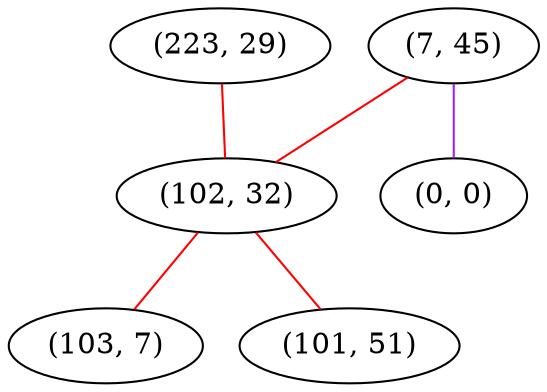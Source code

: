 graph "" {
"(223, 29)";
"(7, 45)";
"(102, 32)";
"(103, 7)";
"(0, 0)";
"(101, 51)";
"(223, 29)" -- "(102, 32)"  [color=red, key=0, weight=1];
"(7, 45)" -- "(0, 0)"  [color=purple, key=0, weight=4];
"(7, 45)" -- "(102, 32)"  [color=red, key=0, weight=1];
"(102, 32)" -- "(103, 7)"  [color=red, key=0, weight=1];
"(102, 32)" -- "(101, 51)"  [color=red, key=0, weight=1];
}
